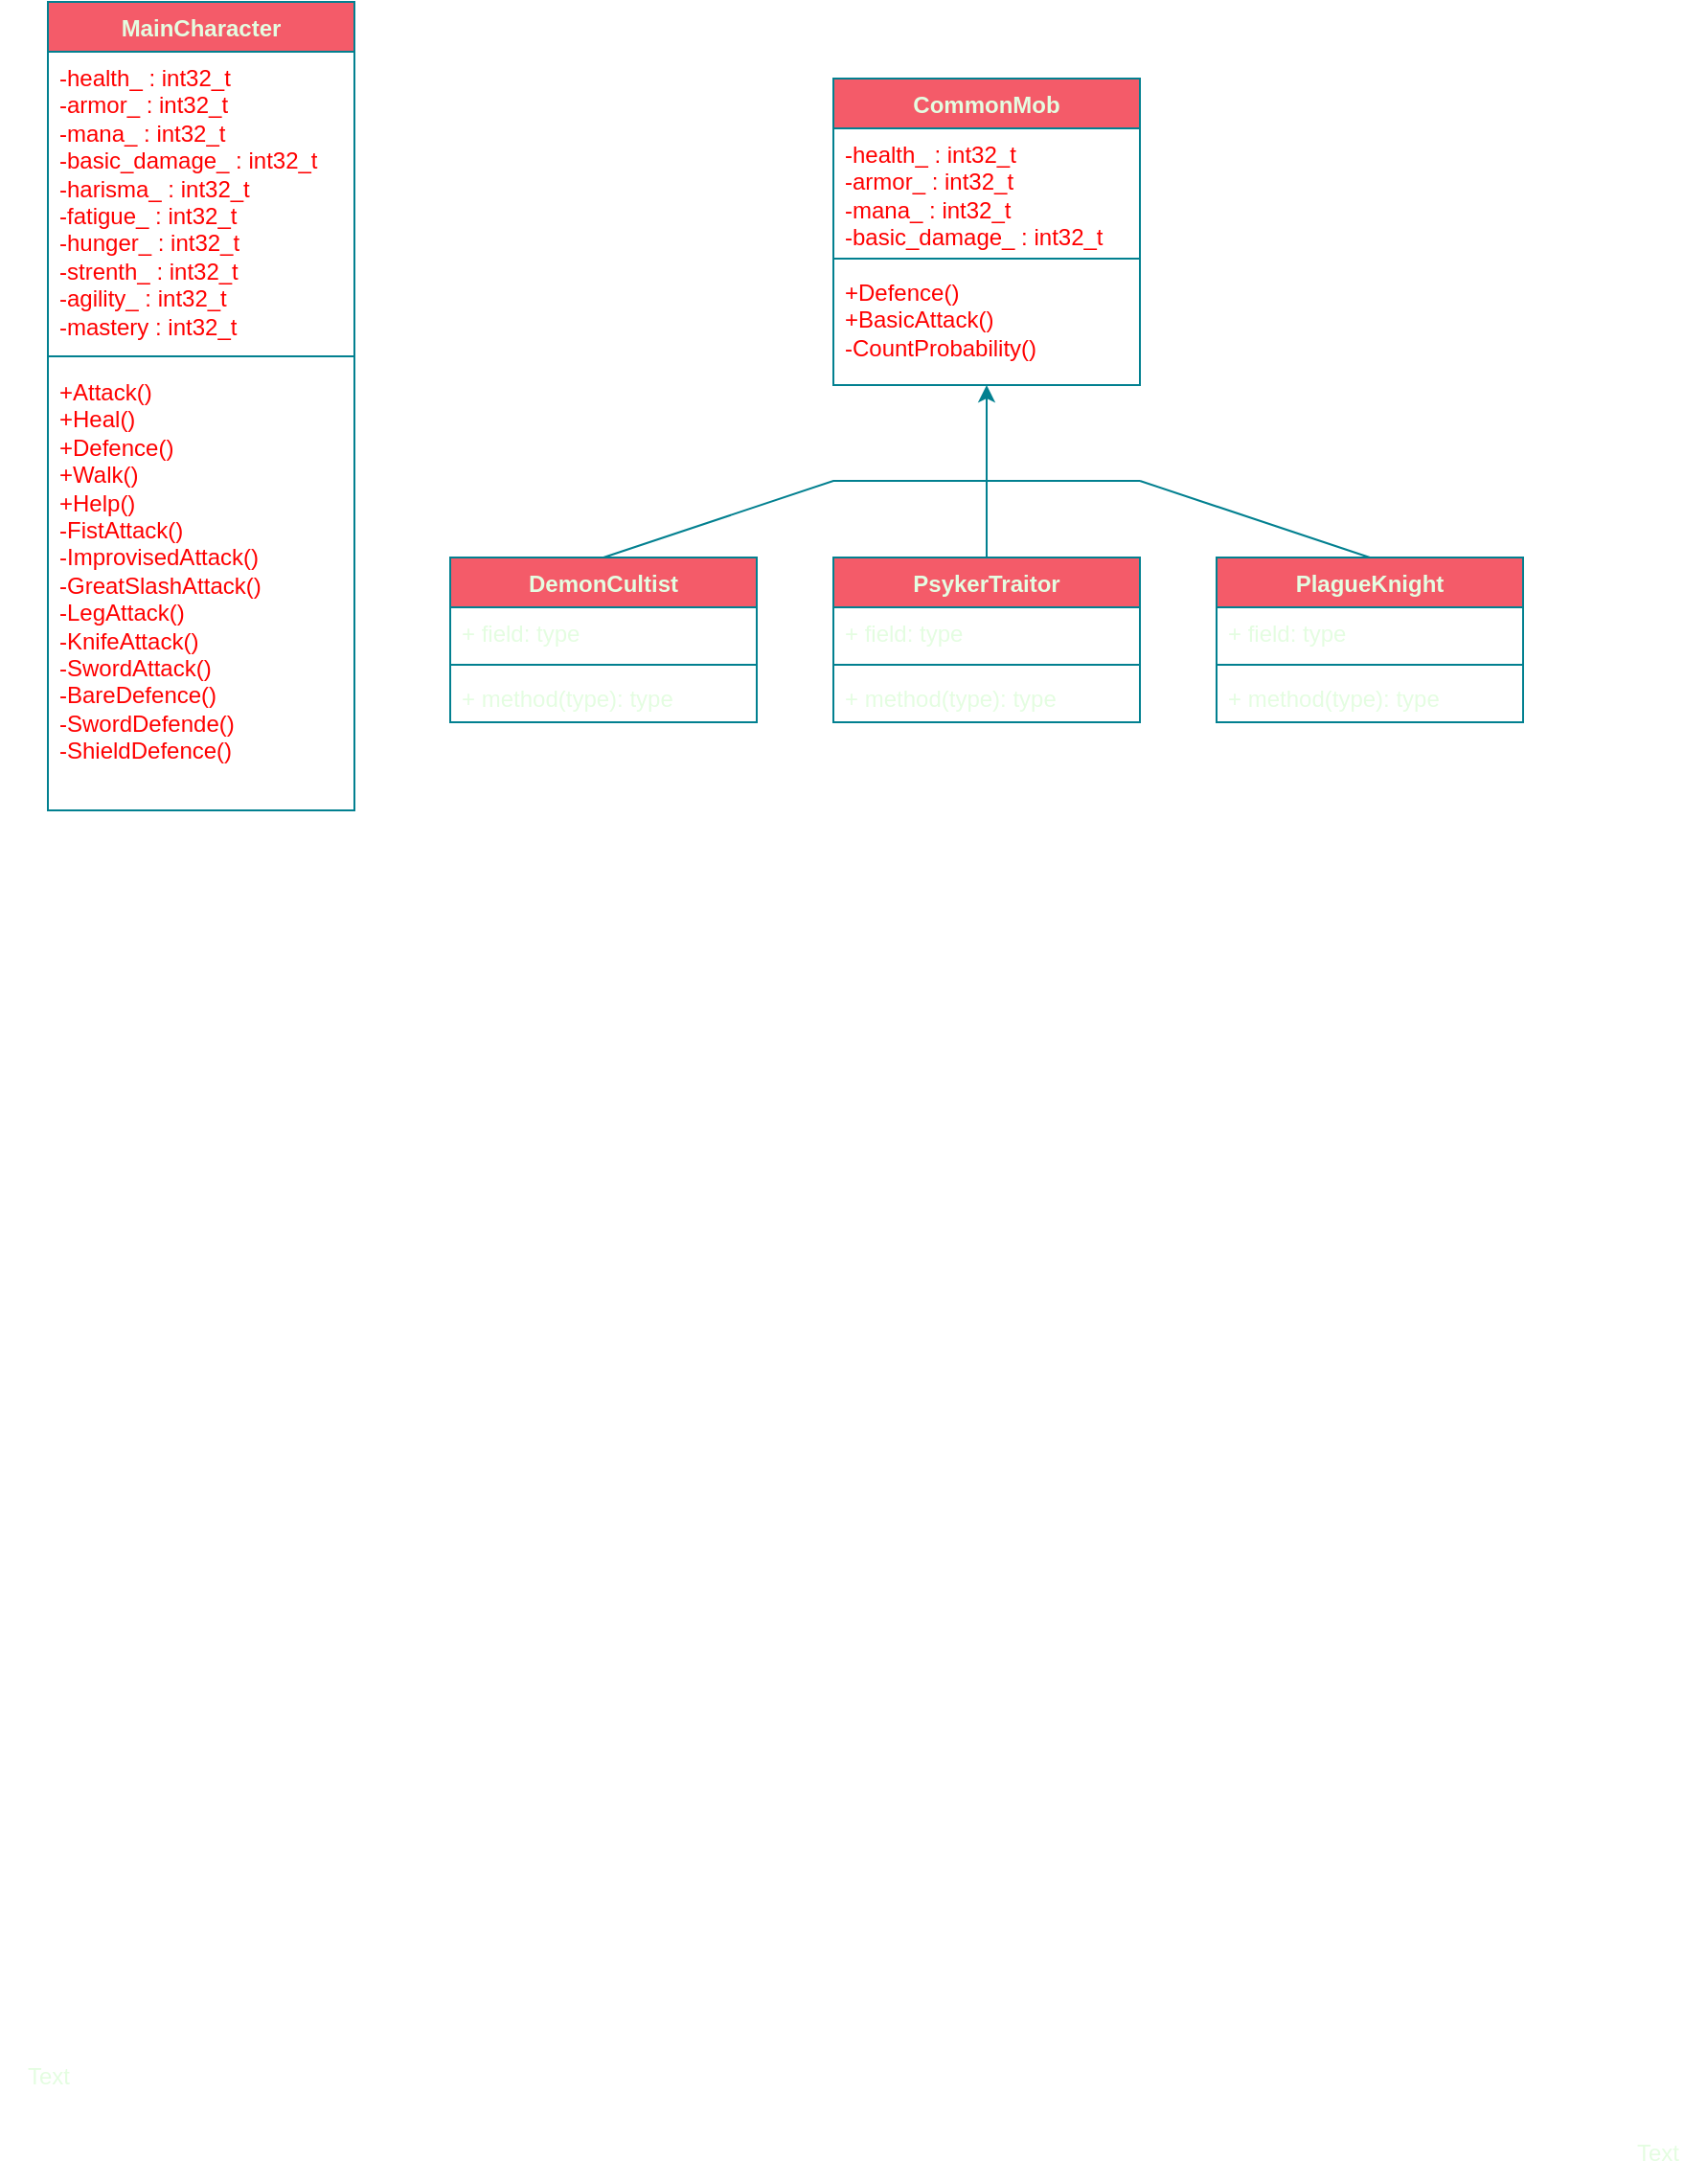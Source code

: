 <mxfile version="24.0.4" type="device">
  <diagram name="Page-1" id="c4acf3e9-155e-7222-9cf6-157b1a14988f">
    <mxGraphModel dx="1735" dy="2276" grid="1" gridSize="10" guides="1" tooltips="1" connect="1" arrows="1" fold="1" page="1" pageScale="1" pageWidth="850" pageHeight="1100" background="none" math="0" shadow="0">
      <root>
        <mxCell id="0" />
        <mxCell id="1" parent="0" />
        <mxCell id="4uzBW2pIlfygLjE6EFj8-16" value="CommonMob" style="swimlane;fontStyle=1;align=center;verticalAlign=top;childLayout=stackLayout;horizontal=1;startSize=26;horizontalStack=0;resizeParent=1;resizeParentMax=0;resizeLast=0;collapsible=1;marginBottom=0;whiteSpace=wrap;html=1;strokeColor=#028090;fontColor=#E4FDE1;fillColor=#F45B69;" vertex="1" parent="1">
          <mxGeometry x="440" y="-1040" width="160" height="160" as="geometry" />
        </mxCell>
        <mxCell id="4uzBW2pIlfygLjE6EFj8-17" value="&lt;font color=&quot;#ff0000&quot;&gt;&lt;span style=&quot;caret-color: rgb(255, 0, 0);&quot;&gt;-health_ : int32_t&lt;/span&gt;&lt;/font&gt;&lt;div&gt;&lt;font color=&quot;#ff0000&quot;&gt;&lt;span style=&quot;caret-color: rgb(255, 0, 0);&quot;&gt;-armor_ : int32_t&lt;/span&gt;&lt;/font&gt;&lt;/div&gt;&lt;div&gt;&lt;font color=&quot;#ff0000&quot;&gt;&lt;span style=&quot;caret-color: rgb(255, 0, 0);&quot;&gt;-mana_ : int32_t&lt;/span&gt;&lt;/font&gt;&lt;/div&gt;&lt;div&gt;&lt;font color=&quot;#ff0000&quot;&gt;&lt;span style=&quot;caret-color: rgb(255, 0, 0);&quot;&gt;-basic_damage_ : int32_t&lt;/span&gt;&lt;/font&gt;&lt;/div&gt;" style="text;strokeColor=none;fillColor=none;align=left;verticalAlign=top;spacingLeft=4;spacingRight=4;overflow=hidden;rotatable=0;points=[[0,0.5],[1,0.5]];portConstraint=eastwest;whiteSpace=wrap;html=1;fontColor=#E4FDE1;" vertex="1" parent="4uzBW2pIlfygLjE6EFj8-16">
          <mxGeometry y="26" width="160" height="64" as="geometry" />
        </mxCell>
        <mxCell id="4uzBW2pIlfygLjE6EFj8-18" value="" style="line;strokeWidth=1;fillColor=none;align=left;verticalAlign=middle;spacingTop=-1;spacingLeft=3;spacingRight=3;rotatable=0;labelPosition=right;points=[];portConstraint=eastwest;strokeColor=inherit;fontColor=#E4FDE1;" vertex="1" parent="4uzBW2pIlfygLjE6EFj8-16">
          <mxGeometry y="90" width="160" height="8" as="geometry" />
        </mxCell>
        <mxCell id="4uzBW2pIlfygLjE6EFj8-19" value="&lt;font color=&quot;#ff0000&quot;&gt;+Defence()&lt;/font&gt;&lt;div&gt;&lt;font color=&quot;#ff0000&quot;&gt;+BasicAttack()&lt;/font&gt;&lt;/div&gt;&lt;div&gt;&lt;font color=&quot;#ff0000&quot;&gt;&lt;span style=&quot;caret-color: rgb(255, 0, 0);&quot;&gt;-CountProbability()&lt;/span&gt;&lt;/font&gt;&lt;/div&gt;" style="text;strokeColor=none;fillColor=none;align=left;verticalAlign=top;spacingLeft=4;spacingRight=4;overflow=hidden;rotatable=0;points=[[0,0.5],[1,0.5]];portConstraint=eastwest;whiteSpace=wrap;html=1;fontColor=#E4FDE1;" vertex="1" parent="4uzBW2pIlfygLjE6EFj8-16">
          <mxGeometry y="98" width="160" height="62" as="geometry" />
        </mxCell>
        <mxCell id="4uzBW2pIlfygLjE6EFj8-20" value="" style="endArrow=classic;html=1;rounded=0;strokeColor=#028090;fontColor=#E4FDE1;fillColor=#F45B69;" edge="1" parent="1">
          <mxGeometry width="50" height="50" relative="1" as="geometry">
            <mxPoint x="520" y="-830" as="sourcePoint" />
            <mxPoint x="520" y="-880" as="targetPoint" />
          </mxGeometry>
        </mxCell>
        <mxCell id="4uzBW2pIlfygLjE6EFj8-21" value="" style="endArrow=none;html=1;rounded=0;strokeColor=#028090;fontColor=#E4FDE1;fillColor=#F45B69;" edge="1" parent="1">
          <mxGeometry width="50" height="50" relative="1" as="geometry">
            <mxPoint x="440" y="-830" as="sourcePoint" />
            <mxPoint x="600" y="-830" as="targetPoint" />
            <Array as="points" />
          </mxGeometry>
        </mxCell>
        <mxCell id="4uzBW2pIlfygLjE6EFj8-22" value="DemonCultist" style="swimlane;fontStyle=1;align=center;verticalAlign=top;childLayout=stackLayout;horizontal=1;startSize=26;horizontalStack=0;resizeParent=1;resizeParentMax=0;resizeLast=0;collapsible=1;marginBottom=0;whiteSpace=wrap;html=1;strokeColor=#028090;fontColor=#E4FDE1;fillColor=#F45B69;" vertex="1" parent="1">
          <mxGeometry x="240" y="-790" width="160" height="86" as="geometry" />
        </mxCell>
        <mxCell id="4uzBW2pIlfygLjE6EFj8-23" value="+ field: type" style="text;strokeColor=none;fillColor=none;align=left;verticalAlign=top;spacingLeft=4;spacingRight=4;overflow=hidden;rotatable=0;points=[[0,0.5],[1,0.5]];portConstraint=eastwest;whiteSpace=wrap;html=1;fontColor=#E4FDE1;" vertex="1" parent="4uzBW2pIlfygLjE6EFj8-22">
          <mxGeometry y="26" width="160" height="26" as="geometry" />
        </mxCell>
        <mxCell id="4uzBW2pIlfygLjE6EFj8-24" value="" style="line;strokeWidth=1;fillColor=none;align=left;verticalAlign=middle;spacingTop=-1;spacingLeft=3;spacingRight=3;rotatable=0;labelPosition=right;points=[];portConstraint=eastwest;strokeColor=inherit;fontColor=#E4FDE1;" vertex="1" parent="4uzBW2pIlfygLjE6EFj8-22">
          <mxGeometry y="52" width="160" height="8" as="geometry" />
        </mxCell>
        <mxCell id="4uzBW2pIlfygLjE6EFj8-25" value="+ method(type): type" style="text;strokeColor=none;fillColor=none;align=left;verticalAlign=top;spacingLeft=4;spacingRight=4;overflow=hidden;rotatable=0;points=[[0,0.5],[1,0.5]];portConstraint=eastwest;whiteSpace=wrap;html=1;fontColor=#E4FDE1;" vertex="1" parent="4uzBW2pIlfygLjE6EFj8-22">
          <mxGeometry y="60" width="160" height="26" as="geometry" />
        </mxCell>
        <mxCell id="4uzBW2pIlfygLjE6EFj8-26" value="PsykerTraitor" style="swimlane;fontStyle=1;align=center;verticalAlign=top;childLayout=stackLayout;horizontal=1;startSize=26;horizontalStack=0;resizeParent=1;resizeParentMax=0;resizeLast=0;collapsible=1;marginBottom=0;whiteSpace=wrap;html=1;strokeColor=#028090;fontColor=#E4FDE1;fillColor=#F45B69;" vertex="1" parent="1">
          <mxGeometry x="440" y="-790" width="160" height="86" as="geometry" />
        </mxCell>
        <mxCell id="4uzBW2pIlfygLjE6EFj8-27" value="+ field: type" style="text;strokeColor=none;fillColor=none;align=left;verticalAlign=top;spacingLeft=4;spacingRight=4;overflow=hidden;rotatable=0;points=[[0,0.5],[1,0.5]];portConstraint=eastwest;whiteSpace=wrap;html=1;fontColor=#E4FDE1;" vertex="1" parent="4uzBW2pIlfygLjE6EFj8-26">
          <mxGeometry y="26" width="160" height="26" as="geometry" />
        </mxCell>
        <mxCell id="4uzBW2pIlfygLjE6EFj8-28" value="" style="line;strokeWidth=1;fillColor=none;align=left;verticalAlign=middle;spacingTop=-1;spacingLeft=3;spacingRight=3;rotatable=0;labelPosition=right;points=[];portConstraint=eastwest;strokeColor=inherit;fontColor=#E4FDE1;" vertex="1" parent="4uzBW2pIlfygLjE6EFj8-26">
          <mxGeometry y="52" width="160" height="8" as="geometry" />
        </mxCell>
        <mxCell id="4uzBW2pIlfygLjE6EFj8-29" value="+ method(type): type" style="text;strokeColor=none;fillColor=none;align=left;verticalAlign=top;spacingLeft=4;spacingRight=4;overflow=hidden;rotatable=0;points=[[0,0.5],[1,0.5]];portConstraint=eastwest;whiteSpace=wrap;html=1;fontColor=#E4FDE1;" vertex="1" parent="4uzBW2pIlfygLjE6EFj8-26">
          <mxGeometry y="60" width="160" height="26" as="geometry" />
        </mxCell>
        <mxCell id="4uzBW2pIlfygLjE6EFj8-30" value="PlagueKnight" style="swimlane;fontStyle=1;align=center;verticalAlign=top;childLayout=stackLayout;horizontal=1;startSize=26;horizontalStack=0;resizeParent=1;resizeParentMax=0;resizeLast=0;collapsible=1;marginBottom=0;whiteSpace=wrap;html=1;strokeColor=#028090;fontColor=#E4FDE1;fillColor=#F45B69;" vertex="1" parent="1">
          <mxGeometry x="640" y="-790" width="160" height="86" as="geometry" />
        </mxCell>
        <mxCell id="4uzBW2pIlfygLjE6EFj8-31" value="+ field: type" style="text;strokeColor=none;fillColor=none;align=left;verticalAlign=top;spacingLeft=4;spacingRight=4;overflow=hidden;rotatable=0;points=[[0,0.5],[1,0.5]];portConstraint=eastwest;whiteSpace=wrap;html=1;fontColor=#E4FDE1;" vertex="1" parent="4uzBW2pIlfygLjE6EFj8-30">
          <mxGeometry y="26" width="160" height="26" as="geometry" />
        </mxCell>
        <mxCell id="4uzBW2pIlfygLjE6EFj8-32" value="" style="line;strokeWidth=1;fillColor=none;align=left;verticalAlign=middle;spacingTop=-1;spacingLeft=3;spacingRight=3;rotatable=0;labelPosition=right;points=[];portConstraint=eastwest;strokeColor=inherit;fontColor=#E4FDE1;" vertex="1" parent="4uzBW2pIlfygLjE6EFj8-30">
          <mxGeometry y="52" width="160" height="8" as="geometry" />
        </mxCell>
        <mxCell id="4uzBW2pIlfygLjE6EFj8-33" value="+ method(type): type" style="text;strokeColor=none;fillColor=none;align=left;verticalAlign=top;spacingLeft=4;spacingRight=4;overflow=hidden;rotatable=0;points=[[0,0.5],[1,0.5]];portConstraint=eastwest;whiteSpace=wrap;html=1;fontColor=#E4FDE1;" vertex="1" parent="4uzBW2pIlfygLjE6EFj8-30">
          <mxGeometry y="60" width="160" height="26" as="geometry" />
        </mxCell>
        <mxCell id="4uzBW2pIlfygLjE6EFj8-35" value="" style="endArrow=none;html=1;rounded=0;strokeColor=#028090;fontColor=#E4FDE1;fillColor=#F45B69;exitX=0.5;exitY=0;exitDx=0;exitDy=0;" edge="1" parent="1" source="4uzBW2pIlfygLjE6EFj8-26">
          <mxGeometry width="50" height="50" relative="1" as="geometry">
            <mxPoint x="470" y="-780" as="sourcePoint" />
            <mxPoint x="520" y="-830" as="targetPoint" />
            <Array as="points" />
          </mxGeometry>
        </mxCell>
        <mxCell id="4uzBW2pIlfygLjE6EFj8-36" value="" style="endArrow=none;html=1;rounded=0;strokeColor=#028090;fontColor=#E4FDE1;fillColor=#F45B69;exitX=0.5;exitY=0;exitDx=0;exitDy=0;" edge="1" parent="1" source="4uzBW2pIlfygLjE6EFj8-22">
          <mxGeometry width="50" height="50" relative="1" as="geometry">
            <mxPoint x="470" y="-780" as="sourcePoint" />
            <mxPoint x="520" y="-830" as="targetPoint" />
            <Array as="points">
              <mxPoint x="440" y="-830" />
            </Array>
          </mxGeometry>
        </mxCell>
        <mxCell id="4uzBW2pIlfygLjE6EFj8-37" value="" style="endArrow=none;html=1;rounded=0;strokeColor=#028090;fontColor=#E4FDE1;fillColor=#F45B69;exitX=0.5;exitY=0;exitDx=0;exitDy=0;" edge="1" parent="1" source="4uzBW2pIlfygLjE6EFj8-30">
          <mxGeometry width="50" height="50" relative="1" as="geometry">
            <mxPoint x="610" y="-780" as="sourcePoint" />
            <mxPoint x="600" y="-830" as="targetPoint" />
          </mxGeometry>
        </mxCell>
        <mxCell id="4uzBW2pIlfygLjE6EFj8-39" value="MainCharacter" style="swimlane;fontStyle=1;align=center;verticalAlign=top;childLayout=stackLayout;horizontal=1;startSize=26;horizontalStack=0;resizeParent=1;resizeParentMax=0;resizeLast=0;collapsible=1;marginBottom=0;whiteSpace=wrap;html=1;strokeColor=#028090;fontColor=#E4FDE1;fillColor=#F45B69;" vertex="1" parent="1">
          <mxGeometry x="30" y="-1080" width="160" height="422" as="geometry" />
        </mxCell>
        <mxCell id="4uzBW2pIlfygLjE6EFj8-40" value="&lt;font color=&quot;#ff0000&quot;&gt;-health_ : int32_t&lt;/font&gt;&lt;div&gt;&lt;font color=&quot;#ff0000&quot;&gt;-armor_ : int32_t&lt;/font&gt;&lt;/div&gt;&lt;div&gt;&lt;font color=&quot;#ff0000&quot;&gt;-mana_ : int32_t&lt;/font&gt;&lt;/div&gt;&lt;div&gt;&lt;font color=&quot;#ff0000&quot;&gt;-basic_damage_ : int32_t&lt;/font&gt;&lt;/div&gt;&lt;div&gt;&lt;font color=&quot;#ff0000&quot;&gt;-harisma_ : int32_t&lt;/font&gt;&lt;/div&gt;&lt;div&gt;&lt;font color=&quot;#ff0000&quot;&gt;-fatigue_ : int32_t&lt;/font&gt;&lt;/div&gt;&lt;div&gt;&lt;font color=&quot;#ff0000&quot;&gt;-hunger_ : int32_t&lt;/font&gt;&lt;/div&gt;&lt;div&gt;&lt;font color=&quot;#ff0000&quot;&gt;-strenth_ : int32_t&lt;/font&gt;&lt;/div&gt;&lt;div&gt;&lt;font color=&quot;#ff0000&quot;&gt;-agility_ : int32_t&lt;/font&gt;&lt;/div&gt;&lt;div&gt;&lt;font color=&quot;#ff0000&quot;&gt;-mastery : int32_t&lt;/font&gt;&lt;/div&gt;" style="text;strokeColor=none;fillColor=none;align=left;verticalAlign=top;spacingLeft=4;spacingRight=4;overflow=hidden;rotatable=0;points=[[0,0.5],[1,0.5]];portConstraint=eastwest;whiteSpace=wrap;html=1;fontColor=#E4FDE1;" vertex="1" parent="4uzBW2pIlfygLjE6EFj8-39">
          <mxGeometry y="26" width="160" height="154" as="geometry" />
        </mxCell>
        <mxCell id="4uzBW2pIlfygLjE6EFj8-41" value="" style="line;strokeWidth=1;fillColor=none;align=left;verticalAlign=middle;spacingTop=-1;spacingLeft=3;spacingRight=3;rotatable=0;labelPosition=right;points=[];portConstraint=eastwest;strokeColor=inherit;fontColor=#E4FDE1;" vertex="1" parent="4uzBW2pIlfygLjE6EFj8-39">
          <mxGeometry y="180" width="160" height="10" as="geometry" />
        </mxCell>
        <mxCell id="4uzBW2pIlfygLjE6EFj8-42" value="&lt;font color=&quot;#ff0000&quot;&gt;+Attack()&lt;/font&gt;&lt;div&gt;&lt;font color=&quot;#ff0000&quot;&gt;&lt;span style=&quot;caret-color: rgb(255, 0, 0);&quot;&gt;+Heal()&lt;/span&gt;&lt;/font&gt;&lt;/div&gt;&lt;div&gt;&lt;font color=&quot;#ff0000&quot;&gt;&lt;span style=&quot;caret-color: rgb(255, 0, 0);&quot;&gt;+Defence()&lt;/span&gt;&lt;/font&gt;&lt;/div&gt;&lt;div&gt;&lt;font color=&quot;#ff0000&quot;&gt;&lt;span style=&quot;caret-color: rgb(255, 0, 0);&quot;&gt;+Walk()&lt;/span&gt;&lt;/font&gt;&lt;/div&gt;&lt;div&gt;&lt;font color=&quot;#ff0000&quot;&gt;&lt;span style=&quot;caret-color: rgb(255, 0, 0);&quot;&gt;+Help()&lt;br&gt;&lt;/span&gt;&lt;/font&gt;&lt;div&gt;&lt;font color=&quot;#ff0000&quot;&gt;-FistAttack()&lt;/font&gt;&lt;/div&gt;&lt;div&gt;&lt;font color=&quot;#ff0000&quot;&gt;&lt;span style=&quot;caret-color: rgb(255, 0, 0);&quot;&gt;-ImprovisedAttack()&lt;/span&gt;&lt;/font&gt;&lt;/div&gt;&lt;/div&gt;&lt;div&gt;&lt;font color=&quot;#ff0000&quot;&gt;&lt;span style=&quot;caret-color: rgb(255, 0, 0);&quot;&gt;-GreatSlashAttack()&lt;/span&gt;&lt;/font&gt;&lt;/div&gt;&lt;div&gt;&lt;font color=&quot;#ff0000&quot;&gt;&lt;span style=&quot;caret-color: rgb(255, 0, 0);&quot;&gt;-LegAttack()&lt;/span&gt;&lt;/font&gt;&lt;/div&gt;&lt;div&gt;&lt;font color=&quot;#ff0000&quot;&gt;&lt;span style=&quot;caret-color: rgb(255, 0, 0);&quot;&gt;-KnifeAttack()&lt;/span&gt;&lt;/font&gt;&lt;/div&gt;&lt;div&gt;&lt;font color=&quot;#ff0000&quot;&gt;&lt;span style=&quot;caret-color: rgb(255, 0, 0);&quot;&gt;-SwordAttack()&lt;/span&gt;&lt;/font&gt;&lt;/div&gt;&lt;div&gt;&lt;font color=&quot;#ff0000&quot;&gt;&lt;span style=&quot;caret-color: rgb(255, 0, 0);&quot;&gt;-BareDefence()&lt;/span&gt;&lt;/font&gt;&lt;/div&gt;&lt;div&gt;&lt;font color=&quot;#ff0000&quot;&gt;&lt;span style=&quot;caret-color: rgb(255, 0, 0);&quot;&gt;-SwordDefende()&lt;/span&gt;&lt;/font&gt;&lt;/div&gt;&lt;div&gt;&lt;font color=&quot;#ff0000&quot;&gt;&lt;span style=&quot;caret-color: rgb(255, 0, 0);&quot;&gt;-ShieldDefence()&lt;/span&gt;&lt;/font&gt;&lt;/div&gt;" style="text;strokeColor=none;fillColor=none;align=left;verticalAlign=top;spacingLeft=4;spacingRight=4;overflow=hidden;rotatable=0;points=[[0,0.5],[1,0.5]];portConstraint=eastwest;whiteSpace=wrap;html=1;fontColor=#E4FDE1;" vertex="1" parent="4uzBW2pIlfygLjE6EFj8-39">
          <mxGeometry y="190" width="160" height="232" as="geometry" />
        </mxCell>
        <mxCell id="4uzBW2pIlfygLjE6EFj8-43" value="Text" style="text;html=1;align=center;verticalAlign=middle;resizable=0;points=[];autosize=1;strokeColor=none;fillColor=none;fontColor=#E4FDE1;" vertex="1" parent="1">
          <mxGeometry x="5" y="-12" width="50" height="30" as="geometry" />
        </mxCell>
        <mxCell id="4uzBW2pIlfygLjE6EFj8-44" value="Text" style="text;html=1;align=center;verticalAlign=middle;resizable=0;points=[];autosize=1;strokeColor=none;fillColor=none;fontColor=#E4FDE1;" vertex="1" parent="1">
          <mxGeometry x="845" y="28" width="50" height="30" as="geometry" />
        </mxCell>
      </root>
    </mxGraphModel>
  </diagram>
</mxfile>
